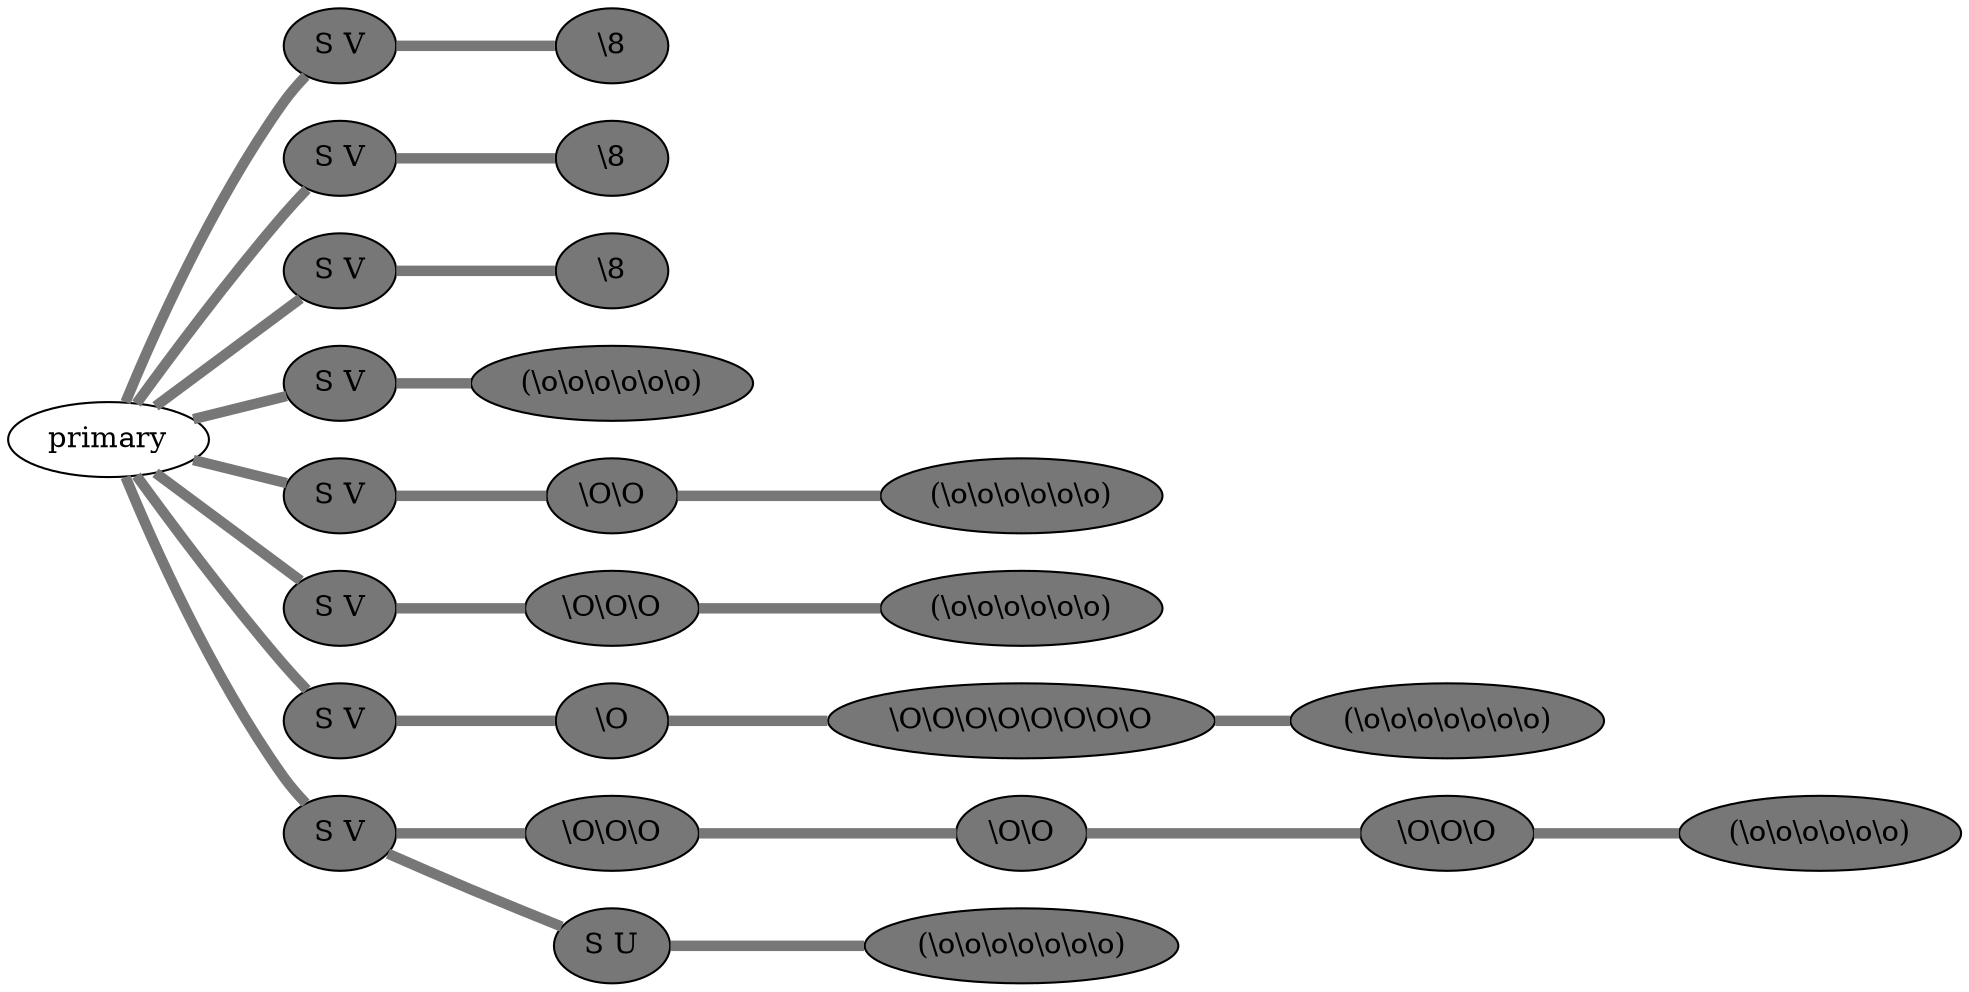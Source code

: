 graph {
 graph [rankdir=LR]
"1" [qtype="pendant_node", pendant_colors="#777777", pendant_ply="S", pendant_attach="V", pendant_length="90.0", label="S V", style=filled, fillcolor="#777777", fontcolor="#000000"]
"primary" -- "1" [qtype="pendant_link",penwidth=5,color="#777777"]
"1:0" [qtype="knot_node", knot_value="1", knot_type="E", knot_position="35.0", knot_spin="Z", label="\\8", style=filled, fillcolor="#777777" , fontcolor="#000000"]
"1" -- "1:0" [qtype="knot_link",penwidth=5,color="#777777"]
"2" [qtype="pendant_node", pendant_colors="#777777", pendant_ply="S", pendant_attach="V", pendant_length="85.0", label="S V", style=filled, fillcolor="#777777", fontcolor="#000000"]
"primary" -- "2" [qtype="pendant_link",penwidth=5,color="#777777"]
"2:0" [qtype="knot_node", knot_value="1", knot_type="E", knot_position="35.0", knot_spin="Z", label="\\8", style=filled, fillcolor="#777777" , fontcolor="#000000"]
"2" -- "2:0" [qtype="knot_link",penwidth=5,color="#777777"]
"3" [qtype="pendant_node", pendant_colors="#777777", pendant_ply="S", pendant_attach="V", pendant_length="87.0", label="S V", style=filled, fillcolor="#777777", fontcolor="#000000"]
"primary" -- "3" [qtype="pendant_link",penwidth=5,color="#777777"]
"3:0" [qtype="knot_node", knot_value="1", knot_type="E", knot_position="35.5", knot_spin="Z", label="\\8", style=filled, fillcolor="#777777" , fontcolor="#000000"]
"3" -- "3:0" [qtype="knot_link",penwidth=5,color="#777777"]
"4" [qtype="pendant_node", pendant_colors="#777777", pendant_ply="S", pendant_attach="V", pendant_length="85.0", label="S V", style=filled, fillcolor="#777777", fontcolor="#000000"]
"primary" -- "4" [qtype="pendant_link",penwidth=5,color="#777777"]
"4:0" [qtype="knot_node", knot_value="6", knot_type="L", knot_position="35.0", knot_spin="Z", label="(\\o\\o\\o\\o\\o\\o)", style=filled, fillcolor="#777777" , fontcolor="#000000"]
"4" -- "4:0" [qtype="knot_link",penwidth=5,color="#777777"]
"5" [qtype="pendant_node", pendant_colors="#777777", pendant_ply="S", pendant_attach="V", pendant_length="89.0", label="S V", style=filled, fillcolor="#777777", fontcolor="#000000"]
"primary" -- "5" [qtype="pendant_link",penwidth=5,color="#777777"]
"5:0" [qtype="knot_node", knot_value="2", knot_type="S", knot_position="25.0", knot_spin="Z", label="\\O\\O", style=filled, fillcolor="#777777" , fontcolor="#000000"]
"5" -- "5:0" [qtype="knot_link",penwidth=5,color="#777777"]
"5:1" [qtype="knot_node", knot_value="6", knot_type="L", knot_position="34.0", knot_spin="Z", label="(\\o\\o\\o\\o\\o\\o)", style=filled, fillcolor="#777777" , fontcolor="#000000"]
"5:0" -- "5:1" [qtype="knot_link",penwidth=5,color="#777777"]
"6" [qtype="pendant_node", pendant_colors="#777777", pendant_ply="S", pendant_attach="V", pendant_length="78.0", label="S V", style=filled, fillcolor="#777777", fontcolor="#000000"]
"primary" -- "6" [qtype="pendant_link",penwidth=5,color="#777777"]
"6:0" [qtype="knot_node", knot_value="3", knot_type="S", knot_position="25.0", knot_spin="Z", label="\\O\\O\\O", style=filled, fillcolor="#777777" , fontcolor="#000000"]
"6" -- "6:0" [qtype="knot_link",penwidth=5,color="#777777"]
"6:1" [qtype="knot_node", knot_value="6", knot_type="L", knot_position="33.5", knot_spin="Z", label="(\\o\\o\\o\\o\\o\\o)", style=filled, fillcolor="#777777" , fontcolor="#000000"]
"6:0" -- "6:1" [qtype="knot_link",penwidth=5,color="#777777"]
"7" [qtype="pendant_node", pendant_colors="#777777", pendant_ply="S", pendant_attach="V", pendant_length="68.0", label="S V", style=filled, fillcolor="#777777", fontcolor="#000000"]
"primary" -- "7" [qtype="pendant_link",penwidth=5,color="#777777"]
"7:0" [qtype="knot_node", knot_value="1", knot_type="S", knot_position="16.0", knot_spin="Z", label="\\O", style=filled, fillcolor="#777777" , fontcolor="#000000"]
"7" -- "7:0" [qtype="knot_link",penwidth=5,color="#777777"]
"7:1" [qtype="knot_node", knot_value="8", knot_type="S", knot_position="25.5", knot_spin="Z", label="\\O\\O\\O\\O\\O\\O\\O\\O", style=filled, fillcolor="#777777" , fontcolor="#000000"]
"7:0" -- "7:1" [qtype="knot_link",penwidth=5,color="#777777"]
"7:2" [qtype="knot_node", knot_value="7", knot_type="L", knot_position="33.0", knot_spin="Z", label="(\\o\\o\\o\\o\\o\\o\\o)", style=filled, fillcolor="#777777" , fontcolor="#000000"]
"7:1" -- "7:2" [qtype="knot_link",penwidth=5,color="#777777"]
"8" [qtype="pendant_node", pendant_colors="#777777", pendant_ply="S", pendant_attach="V", pendant_length="87.0", label="S V", style=filled, fillcolor="#777777", fontcolor="#000000"]
"primary" -- "8" [qtype="pendant_link",penwidth=5,color="#777777"]
"8:0" [qtype="knot_node", knot_value="3", knot_type="S", knot_position="7.5", knot_spin="Z", label="\\O\\O\\O", style=filled, fillcolor="#777777" , fontcolor="#000000"]
"8" -- "8:0" [qtype="knot_link",penwidth=5,color="#777777"]
"8:1" [qtype="knot_node", knot_value="2", knot_type="S", knot_position="16.5", knot_spin="Z", label="\\O\\O", style=filled, fillcolor="#777777" , fontcolor="#000000"]
"8:0" -- "8:1" [qtype="knot_link",penwidth=5,color="#777777"]
"8:2" [qtype="knot_node", knot_value="3", knot_type="S", knot_position="25.0", knot_spin="Z", label="\\O\\O\\O", style=filled, fillcolor="#777777" , fontcolor="#000000"]
"8:1" -- "8:2" [qtype="knot_link",penwidth=5,color="#777777"]
"8:3" [qtype="knot_node", knot_value="6", knot_type="L", knot_position="33.5", knot_spin="Z", label="(\\o\\o\\o\\o\\o\\o)", style=filled, fillcolor="#777777" , fontcolor="#000000"]
"8:2" -- "8:3" [qtype="knot_link",penwidth=5,color="#777777"]
"8s1" [qtype="pendant_node", pendant_colors="#777777", pendant_ply="S", pendant_attach="U", pendant_length="70.0", label="S U", style=filled, fillcolor="#777777", fontcolor="#000000"]
"8" -- "8s1" [qtype="pendant_link",penwidth=5,color="#777777"]
"8s1:0" [qtype="knot_node", knot_value="7", knot_type="L", knot_position="32.0", knot_spin="Z", label="(\\o\\o\\o\\o\\o\\o\\o)", style=filled, fillcolor="#777777" , fontcolor="#000000"]
"8s1" -- "8s1:0" [qtype="knot_link",penwidth=5,color="#777777"]
}
